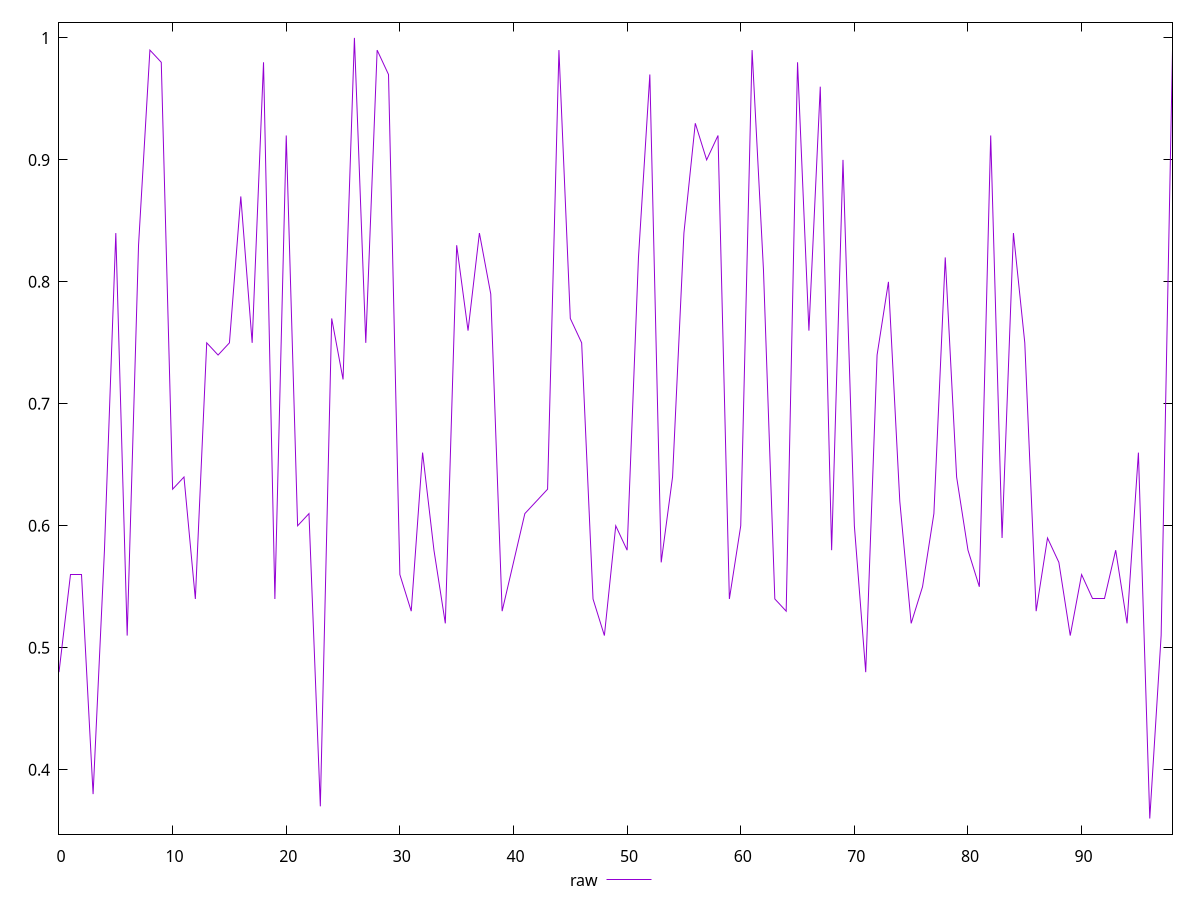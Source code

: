 reset

$raw <<EOF
0 0.48
1 0.56
2 0.56
3 0.38
4 0.58
5 0.84
6 0.51
7 0.83
8 0.99
9 0.98
10 0.63
11 0.64
12 0.54
13 0.75
14 0.74
15 0.75
16 0.87
17 0.75
18 0.98
19 0.54
20 0.92
21 0.6
22 0.61
23 0.37
24 0.77
25 0.72
26 1
27 0.75
28 0.99
29 0.97
30 0.56
31 0.53
32 0.66
33 0.58
34 0.52
35 0.83
36 0.76
37 0.84
38 0.79
39 0.53
40 0.57
41 0.61
42 0.62
43 0.63
44 0.99
45 0.77
46 0.75
47 0.54
48 0.51
49 0.6
50 0.58
51 0.82
52 0.97
53 0.57
54 0.64
55 0.84
56 0.93
57 0.9
58 0.92
59 0.54
60 0.6
61 0.99
62 0.81
63 0.54
64 0.53
65 0.98
66 0.76
67 0.96
68 0.58
69 0.9
70 0.6
71 0.48
72 0.74
73 0.8
74 0.62
75 0.52
76 0.55
77 0.61
78 0.82
79 0.64
80 0.58
81 0.55
82 0.92
83 0.59
84 0.84
85 0.75
86 0.53
87 0.59
88 0.57
89 0.51
90 0.56
91 0.54
92 0.54
93 0.58
94 0.52
95 0.66
96 0.36
97 0.51
98 0.99
EOF

set key outside below
set xrange [0:98]
set yrange [0.3472:1.0128]
set trange [0.3472:1.0128]
set terminal svg size 640, 500 enhanced background rgb 'white'
set output "reports/report_00027_2021-02-24T12-40-31.850Z/meta/score/samples/card/raw/values.svg"

plot $raw title "raw" with line

reset
